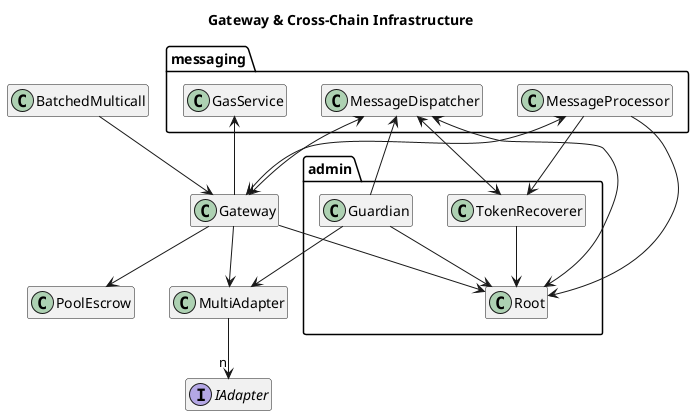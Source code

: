 @startuml gateway
title Gateway & Cross-Chain Infrastructure
hide empty members

package messaging {
    class MessageDispatcher
    class MessageProcessor
    class GasService
}

package admin {
    class Guardian
    class Root
    class TokenRecoverer
}

class Gateway
class BatchedMulticall
class MultiAdapter
class PoolEscrow

interface IAdapter

BatchedMulticall --> Gateway

Gateway --> GasService
Gateway --> Root
Gateway --> MultiAdapter
Gateway --> PoolEscrow

MultiAdapter --> "n" IAdapter

MessageProcessor --> Root
MessageProcessor --> TokenRecoverer
MessageProcessor <--> Gateway

MessageDispatcher <--> Root
MessageDispatcher <--> TokenRecoverer
MessageDispatcher <--> Gateway

Guardian --> Root
Guardian --> MessageDispatcher
Guardian --> MultiAdapter

TokenRecoverer --> Root

@enduml
